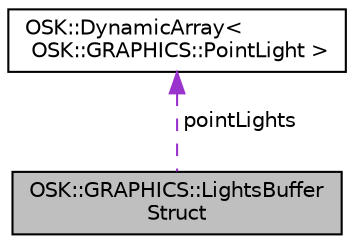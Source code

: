 digraph "OSK::GRAPHICS::LightsBufferStruct"
{
 // LATEX_PDF_SIZE
  edge [fontname="Helvetica",fontsize="10",labelfontname="Helvetica",labelfontsize="10"];
  node [fontname="Helvetica",fontsize="10",shape=record];
  Node1 [label="OSK::GRAPHICS::LightsBuffer\lStruct",height=0.2,width=0.4,color="black", fillcolor="grey75", style="filled", fontcolor="black",tooltip="Estructura preparada para ser insertada en un storage buffer."];
  Node2 -> Node1 [dir="back",color="darkorchid3",fontsize="10",style="dashed",label=" pointLights" ,fontname="Helvetica"];
  Node2 [label="OSK::DynamicArray\<\l OSK::GRAPHICS::PointLight \>",height=0.2,width=0.4,color="black", fillcolor="white", style="filled",URL="$class_o_s_k_1_1_dynamic_array.html",tooltip=" "];
}
